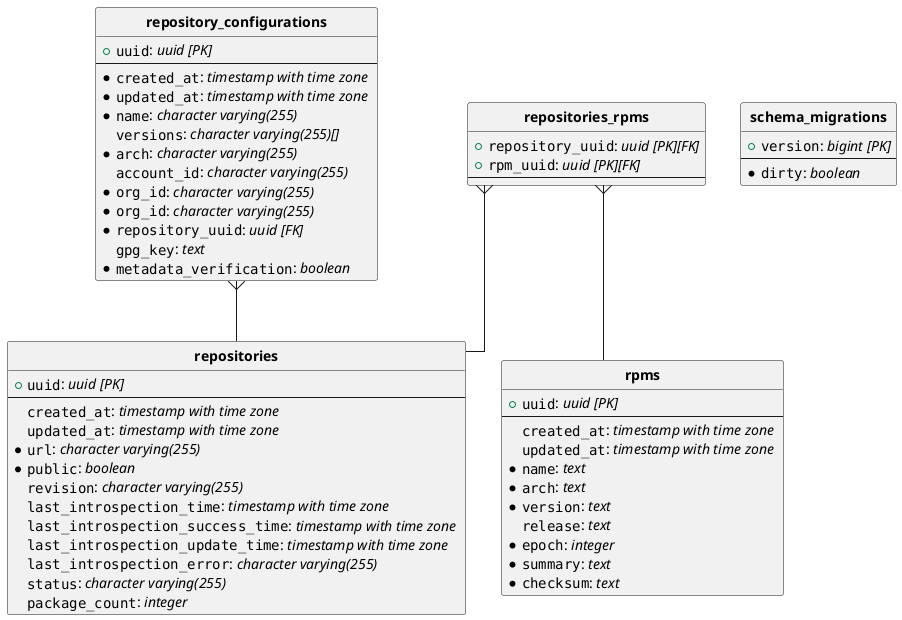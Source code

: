 @startuml
hide circle
skinparam linetype ortho

entity "**repositories**" {
  + ""uuid"": //uuid [PK]//
  --
  ""created_at"": //timestamp with time zone //
  ""updated_at"": //timestamp with time zone //
  *""url"": //character varying(255) //
  *""public"": //boolean //
  ""revision"": //character varying(255) //
  ""last_introspection_time"": //timestamp with time zone //
  ""last_introspection_success_time"": //timestamp with time zone //
  ""last_introspection_update_time"": //timestamp with time zone //
  ""last_introspection_error"": //character varying(255) //
  ""status"": //character varying(255) //
  ""package_count"": //integer //
}

entity "**repositories_rpms**" {
  + ""repository_uuid"": //uuid [PK][FK]//
  + ""rpm_uuid"": //uuid [PK][FK]//
  --
}

entity "**repository_configurations**" {
  + ""uuid"": //uuid [PK]//
  --
  *""created_at"": //timestamp with time zone //
  *""updated_at"": //timestamp with time zone //
  *""name"": //character varying(255) //
  ""versions"": //character varying(255)[] //
  *""arch"": //character varying(255) //
  ""account_id"": //character varying(255) //
  *""org_id"": //character varying(255) //
  *""org_id"": //character varying(255) //
  *""repository_uuid"": //uuid [FK]//
  ""gpg_key"": //text //
  *""metadata_verification"": //boolean //
}

entity "**rpms**" {
  + ""uuid"": //uuid [PK]//
  --
  ""created_at"": //timestamp with time zone //
  ""updated_at"": //timestamp with time zone //
  *""name"": //text //
  *""arch"": //text //
  *""version"": //text //
  ""release"": //text //
  *""epoch"": //integer //
  *""summary"": //text //
  *""checksum"": //text //
}

entity "**schema_migrations**" {
  + ""version"": //bigint [PK]//
  --
  *""dirty"": //boolean //
}

"**repositories_rpms**"   }--  "**repositories**"

"**repositories_rpms**"   }--  "**rpms**"

"**repository_configurations**"   }--  "**repositories**"
@enduml
